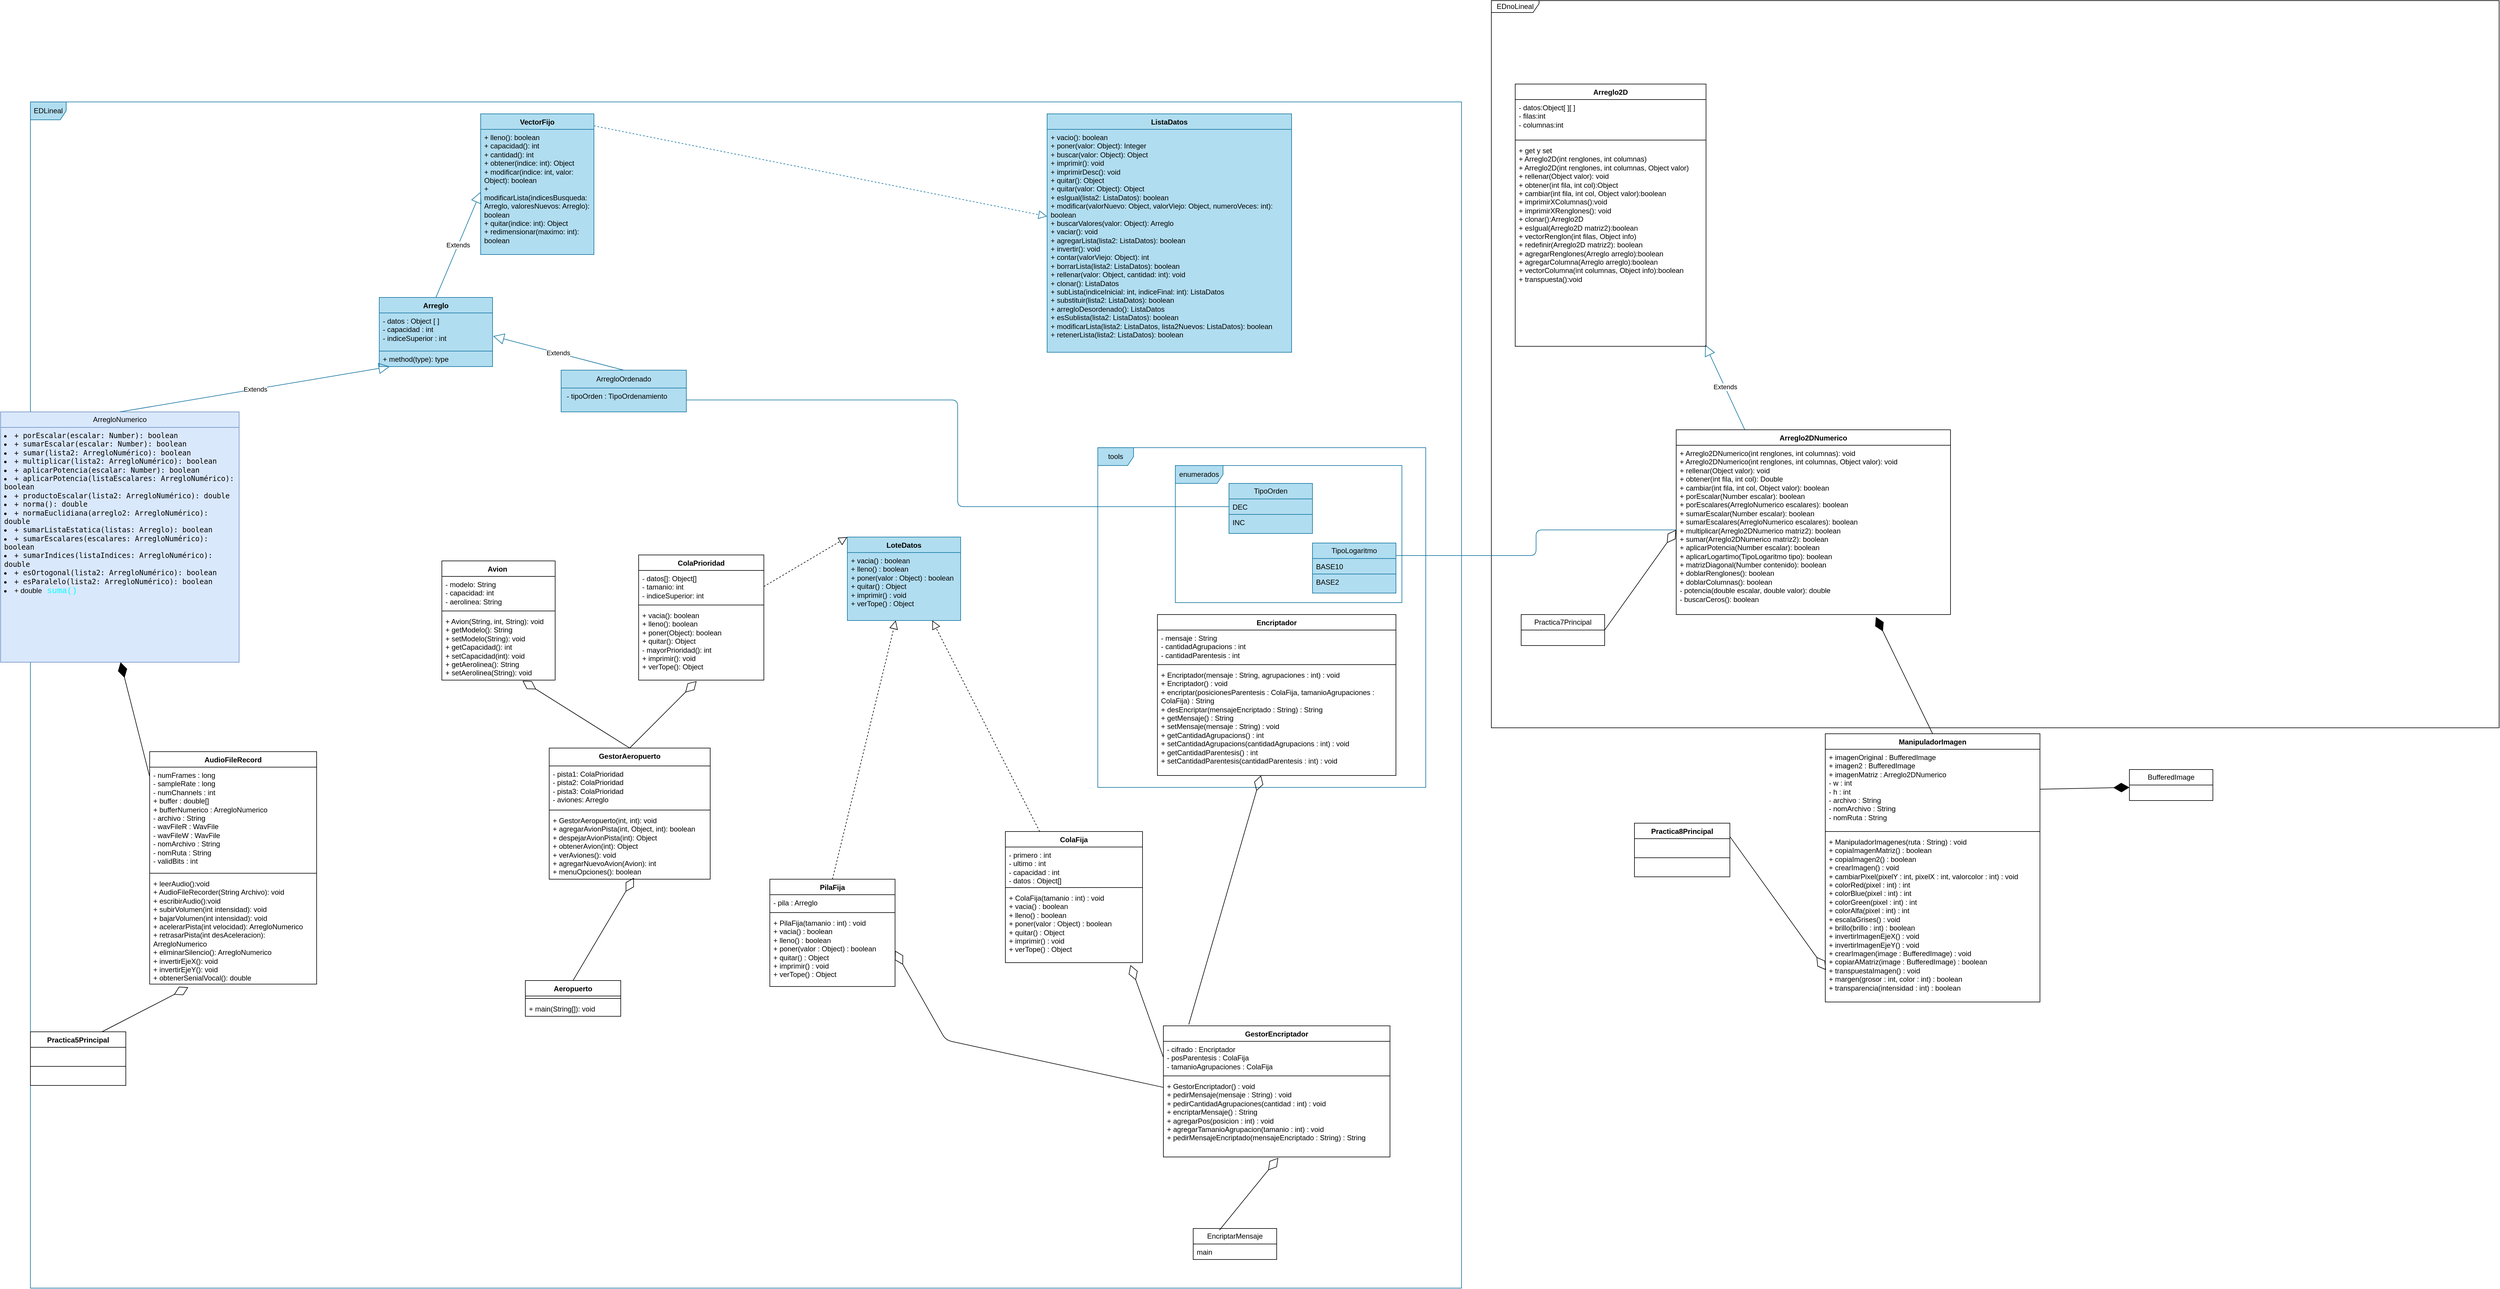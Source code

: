 <mxfile>
    <diagram id="Ew8yXwdpUrjKyERuwxty" name="Page-1">
        <mxGraphModel dx="3380" dy="2071" grid="1" gridSize="10" guides="1" tooltips="1" connect="1" arrows="1" fold="1" page="1" pageScale="1" pageWidth="850" pageHeight="1100" math="0" shadow="0">
            <root>
                <mxCell id="0"/>
                <mxCell id="1" parent="0"/>
                <mxCell id="2" value="ListaDatos" style="swimlane;fontStyle=1;align=center;verticalAlign=top;childLayout=stackLayout;horizontal=1;startSize=26;horizontalStack=0;resizeParent=1;resizeParentMax=0;resizeLast=0;collapsible=1;marginBottom=0;whiteSpace=wrap;html=1;fillColor=#b1ddf0;strokeColor=#10739e;" parent="1" vertex="1">
                    <mxGeometry x="865" y="60" width="410" height="400" as="geometry"/>
                </mxCell>
                <mxCell id="5" value="&lt;div&gt;&lt;font&gt;+ vacio(): boolean&lt;/font&gt;&lt;/div&gt;&lt;div&gt;&lt;font&gt;+ poner(valor: Object): Integer&lt;/font&gt;&lt;/div&gt;&lt;div&gt;&lt;font&gt;+ buscar(valor: Object): Object&lt;/font&gt;&lt;/div&gt;&lt;div&gt;&lt;font&gt;+ imprimir(): void&lt;/font&gt;&lt;/div&gt;&lt;div&gt;&lt;font&gt;+ imprimirDesc(): void&lt;/font&gt;&lt;/div&gt;&lt;div&gt;&lt;font&gt;+ quitar(): Object&lt;/font&gt;&lt;/div&gt;&lt;div&gt;&lt;font&gt;+ quitar(valor: Object): Object&lt;/font&gt;&lt;/div&gt;&lt;div&gt;&lt;font&gt;+ esIgual(lista2: ListaDatos): boolean&lt;/font&gt;&lt;/div&gt;&lt;div&gt;&lt;font&gt;+ modificar(valorNuevo: Object, valorViejo: Object, numeroVeces: int): boolean&lt;/font&gt;&lt;/div&gt;&lt;div&gt;&lt;font&gt;+ buscarValores(valor: Object): Arreglo&lt;/font&gt;&lt;/div&gt;&lt;div&gt;&lt;font&gt;+ vaciar(): void&lt;/font&gt;&lt;/div&gt;&lt;div&gt;&lt;font&gt;+ agregarLista(lista2: ListaDatos): boolean&lt;/font&gt;&lt;/div&gt;&lt;div&gt;&lt;font&gt;+ invertir(): void&lt;/font&gt;&lt;/div&gt;&lt;div&gt;&lt;font&gt;+ contar(valorViejo: Object): int&lt;/font&gt;&lt;/div&gt;&lt;div&gt;&lt;font&gt;+ borrarLista(lista2: ListaDatos): boolean&lt;/font&gt;&lt;/div&gt;&lt;div&gt;&lt;font&gt;+ rellenar(valor: Object, cantidad: int): void&lt;/font&gt;&lt;/div&gt;&lt;div&gt;&lt;font&gt;+ clonar(): ListaDatos&lt;/font&gt;&lt;/div&gt;&lt;div&gt;&lt;font&gt;+ subLista(indiceInicial: int, indiceFinal: int): ListaDatos&lt;/font&gt;&lt;/div&gt;&lt;div&gt;&lt;font&gt;+ substituir(lista2: ListaDatos): boolean&lt;/font&gt;&lt;/div&gt;&lt;div&gt;&lt;font&gt;+ arregloDesordenado(): ListaDatos&lt;/font&gt;&lt;/div&gt;&lt;div&gt;&lt;font&gt;+ esSublista(lista2: ListaDatos): boolean&lt;/font&gt;&lt;/div&gt;&lt;div&gt;&lt;font&gt;+ modificarLista(lista2: ListaDatos, lista2Nuevos: ListaDatos): boolean&lt;/font&gt;&lt;/div&gt;&lt;div&gt;&lt;font&gt;+ retenerLista(lista2: ListaDatos): boolean&lt;/font&gt;&lt;/div&gt;" style="text;strokeColor=#10739e;fillColor=#b1ddf0;align=left;verticalAlign=top;spacingLeft=4;spacingRight=4;overflow=hidden;rotatable=0;points=[[0,0.5],[1,0.5]];portConstraint=eastwest;whiteSpace=wrap;html=1;" parent="2" vertex="1">
                    <mxGeometry y="26" width="410" height="374" as="geometry"/>
                </mxCell>
                <mxCell id="11" value="VectorFijo" style="swimlane;fontStyle=1;align=center;verticalAlign=top;childLayout=stackLayout;horizontal=1;startSize=26;horizontalStack=0;resizeParent=1;resizeParentMax=0;resizeLast=0;collapsible=1;marginBottom=0;whiteSpace=wrap;html=1;fillColor=#b1ddf0;strokeColor=#10739e;" parent="1" vertex="1">
                    <mxGeometry x="-85" y="60" width="190" height="236" as="geometry"/>
                </mxCell>
                <mxCell id="14" value="&lt;div&gt;&lt;font&gt;+ lleno(): boolean&lt;/font&gt;&lt;/div&gt;&lt;div&gt;&lt;font&gt;+ capacidad(): int&lt;/font&gt;&lt;/div&gt;&lt;div&gt;&lt;font&gt;+ cantidad(): int&lt;/font&gt;&lt;/div&gt;&lt;div&gt;&lt;font&gt;+ obtener(indice: int): Object&lt;/font&gt;&lt;/div&gt;&lt;div&gt;&lt;font&gt;+ modificar(indice: int, valor: Object): boolean&lt;/font&gt;&lt;/div&gt;&lt;div&gt;&lt;font&gt;+ modificarLista(indicesBusqueda: Arreglo, valoresNuevos: Arreglo): boolean&lt;/font&gt;&lt;/div&gt;&lt;div&gt;&lt;font&gt;+ quitar(indice: int): Object&lt;/font&gt;&lt;/div&gt;&lt;div&gt;&lt;font&gt;+ redimensionar(maximo: int): boolean&lt;/font&gt;&lt;/div&gt;" style="text;strokeColor=#10739e;fillColor=#b1ddf0;align=left;verticalAlign=top;spacingLeft=4;spacingRight=4;overflow=hidden;rotatable=0;points=[[0,0.5],[1,0.5]];portConstraint=eastwest;whiteSpace=wrap;html=1;" parent="11" vertex="1">
                    <mxGeometry y="26" width="190" height="210" as="geometry"/>
                </mxCell>
                <mxCell id="15" value="" style="endArrow=block;dashed=1;endFill=0;endSize=12;html=1;exitX=1;exitY=0.085;exitDx=0;exitDy=0;exitPerimeter=0;fillColor=#b1ddf0;strokeColor=#10739e;" parent="1" source="11" target="5" edge="1">
                    <mxGeometry width="160" relative="1" as="geometry">
                        <mxPoint x="-265" y="500" as="sourcePoint"/>
                        <mxPoint x="532.13" y="298.058" as="targetPoint"/>
                    </mxGeometry>
                </mxCell>
                <mxCell id="16" value="Arreglo" style="swimlane;fontStyle=1;align=center;verticalAlign=top;childLayout=stackLayout;horizontal=1;startSize=26;horizontalStack=0;resizeParent=1;resizeParentMax=0;resizeLast=0;collapsible=1;marginBottom=0;whiteSpace=wrap;html=1;fillColor=#b1ddf0;strokeColor=#10739e;" parent="1" vertex="1">
                    <mxGeometry x="-255" y="368" width="190" height="116" as="geometry"/>
                </mxCell>
                <mxCell id="17" value="- datos : &lt;span class=&quot;hljs-keyword&quot;&gt;Object&amp;nbsp;&lt;/span&gt;[ ]&amp;nbsp;&lt;br&gt;- capacidad : &lt;span class=&quot;hljs-type&quot;&gt;int&lt;/span&gt;&amp;nbsp;&lt;br&gt;- indiceSuperior : &lt;span class=&quot;hljs-type&quot;&gt;int&lt;/span&gt;" style="text;strokeColor=#10739e;fillColor=#b1ddf0;align=left;verticalAlign=top;spacingLeft=4;spacingRight=4;overflow=hidden;rotatable=0;points=[[0,0.5],[1,0.5]];portConstraint=eastwest;whiteSpace=wrap;html=1;" parent="16" vertex="1">
                    <mxGeometry y="26" width="190" height="64" as="geometry"/>
                </mxCell>
                <mxCell id="19" value="+ method(type): type" style="text;strokeColor=#10739e;fillColor=#b1ddf0;align=left;verticalAlign=top;spacingLeft=4;spacingRight=4;overflow=hidden;rotatable=0;points=[[0,0.5],[1,0.5]];portConstraint=eastwest;whiteSpace=wrap;html=1;" parent="16" vertex="1">
                    <mxGeometry y="90" width="190" height="26" as="geometry"/>
                </mxCell>
                <mxCell id="20" value="Extends" style="endArrow=block;endSize=16;endFill=0;html=1;exitX=0.5;exitY=0;exitDx=0;exitDy=0;entryX=0;entryY=0.5;entryDx=0;entryDy=0;fillColor=#b1ddf0;strokeColor=#10739e;" parent="1" source="16" target="14" edge="1">
                    <mxGeometry width="160" relative="1" as="geometry">
                        <mxPoint x="-245" y="400" as="sourcePoint"/>
                        <mxPoint x="-85" y="400" as="targetPoint"/>
                    </mxGeometry>
                </mxCell>
                <mxCell id="21" value="ArregloOrdenado" style="swimlane;fontStyle=0;childLayout=stackLayout;horizontal=1;startSize=30;fillColor=#b1ddf0;horizontalStack=0;resizeParent=1;resizeParentMax=0;resizeLast=0;collapsible=1;marginBottom=0;whiteSpace=wrap;html=1;strokeColor=#10739e;" parent="1" vertex="1">
                    <mxGeometry x="50" y="490" width="210" height="70" as="geometry"/>
                </mxCell>
                <mxCell id="22" value="&amp;nbsp;- tipoOrden : TipoOrdenamiento" style="text;strokeColor=#10739e;fillColor=#b1ddf0;align=left;verticalAlign=top;spacingLeft=4;spacingRight=4;overflow=hidden;rotatable=0;points=[[0,0.5],[1,0.5]];portConstraint=eastwest;whiteSpace=wrap;html=1;" parent="21" vertex="1">
                    <mxGeometry y="30" width="210" height="40" as="geometry"/>
                </mxCell>
                <mxCell id="25" value="Extends" style="endArrow=block;endSize=16;endFill=0;html=1;entryX=1.005;entryY=0.609;entryDx=0;entryDy=0;entryPerimeter=0;exitX=0.5;exitY=0;exitDx=0;exitDy=0;fillColor=#b1ddf0;strokeColor=#10739e;" parent="1" source="21" target="17" edge="1">
                    <mxGeometry x="0.003" width="160" relative="1" as="geometry">
                        <mxPoint x="10" y="720" as="sourcePoint"/>
                        <mxPoint x="170" y="720" as="targetPoint"/>
                        <mxPoint as="offset"/>
                    </mxGeometry>
                </mxCell>
                <mxCell id="26" value="EDLineal" style="shape=umlFrame;whiteSpace=wrap;html=1;pointerEvents=0;fillColor=#b1ddf0;strokeColor=#10739e;" parent="1" vertex="1">
                    <mxGeometry x="-840" y="40" width="2400" height="1990" as="geometry"/>
                </mxCell>
                <mxCell id="28" value="TipoOrden" style="swimlane;fontStyle=0;childLayout=stackLayout;horizontal=1;startSize=26;fillColor=#b1ddf0;horizontalStack=0;resizeParent=1;resizeParentMax=0;resizeLast=0;collapsible=1;marginBottom=0;whiteSpace=wrap;html=1;strokeColor=#10739e;" parent="1" vertex="1">
                    <mxGeometry x="1170" y="680" width="140" height="84" as="geometry"/>
                </mxCell>
                <mxCell id="29" value="DEC" style="text;strokeColor=#10739e;fillColor=#b1ddf0;align=left;verticalAlign=top;spacingLeft=4;spacingRight=4;overflow=hidden;rotatable=0;points=[[0,0.5],[1,0.5]];portConstraint=eastwest;whiteSpace=wrap;html=1;" parent="28" vertex="1">
                    <mxGeometry y="26" width="140" height="26" as="geometry"/>
                </mxCell>
                <mxCell id="31" value="INC" style="text;strokeColor=#10739e;fillColor=#b1ddf0;align=left;verticalAlign=top;spacingLeft=4;spacingRight=4;overflow=hidden;rotatable=0;points=[[0,0.5],[1,0.5]];portConstraint=eastwest;whiteSpace=wrap;html=1;" parent="28" vertex="1">
                    <mxGeometry y="52" width="140" height="32" as="geometry"/>
                </mxCell>
                <mxCell id="32" value="enumerados" style="shape=umlFrame;whiteSpace=wrap;html=1;pointerEvents=0;width=80;height=30;fillColor=#b1ddf0;strokeColor=#10739e;" parent="1" vertex="1">
                    <mxGeometry x="1080" y="650" width="380" height="230" as="geometry"/>
                </mxCell>
                <mxCell id="33" value="tools" style="shape=umlFrame;whiteSpace=wrap;html=1;pointerEvents=0;fillColor=#b1ddf0;strokeColor=#10739e;" parent="1" vertex="1">
                    <mxGeometry x="950" y="620" width="550" height="570" as="geometry"/>
                </mxCell>
                <mxCell id="34" value="" style="endArrow=none;html=1;edgeStyle=orthogonalEdgeStyle;entryX=0;entryY=0.5;entryDx=0;entryDy=0;exitX=1;exitY=0.5;exitDx=0;exitDy=0;fillColor=#b1ddf0;strokeColor=#10739e;" parent="1" source="22" target="29" edge="1">
                    <mxGeometry relative="1" as="geometry">
                        <mxPoint x="950" y="910" as="sourcePoint"/>
                        <mxPoint x="1110" y="910" as="targetPoint"/>
                    </mxGeometry>
                </mxCell>
                <mxCell id="35" value="ArregloNumerico" style="swimlane;fontStyle=0;childLayout=stackLayout;horizontal=1;startSize=26;fillColor=#dae8fc;horizontalStack=0;resizeParent=1;resizeParentMax=0;resizeLast=0;collapsible=1;marginBottom=0;whiteSpace=wrap;html=1;strokeColor=#6c8ebf;" parent="1" vertex="1">
                    <mxGeometry x="-890" y="560" width="400" height="420" as="geometry"/>
                </mxCell>
                <mxCell id="36" value="&lt;li data-sourcepos=&quot;8:5-8:46&quot;&gt;&lt;code&gt;+ porEscalar(escalar: Number): boolean&lt;/code&gt;&lt;/li&gt;&lt;li data-sourcepos=&quot;9:5-9:48&quot;&gt;&lt;code&gt;+ sumarEscalar(escalar: Number): boolean&lt;/code&gt;&lt;/li&gt;&lt;li data-sourcepos=&quot;10:5-10:49&quot;&gt;&lt;code&gt;+ sumar(lista2: ArregloNumérico): boolean&lt;/code&gt;&lt;/li&gt;&lt;li data-sourcepos=&quot;11:5-11:55&quot;&gt;&lt;code&gt;+ multiplicar(lista2: ArregloNumérico): boolean&lt;/code&gt;&lt;/li&gt;&lt;li data-sourcepos=&quot;12:5-12:51&quot;&gt;&lt;code&gt;+ aplicarPotencia(escalar: Number): boolean&lt;/code&gt;&lt;/li&gt;&lt;li data-sourcepos=&quot;13:5-13:67&quot;&gt;&lt;code&gt;+ aplicarPotencia(listaEscalares: ArregloNumérico): boolean&lt;/code&gt;&lt;/li&gt;&lt;li data-sourcepos=&quot;14:5-14:58&quot;&gt;&lt;code&gt;+ productoEscalar(lista2: ArregloNumérico): double&lt;/code&gt;&lt;/li&gt;&lt;li data-sourcepos=&quot;15:5-15:25&quot;&gt;&lt;code&gt;+ norma(): double&lt;/code&gt;&lt;/li&gt;&lt;li data-sourcepos=&quot;16:5-16:60&quot;&gt;&lt;code&gt;+ normaEuclidiana(arreglo2: ArregloNumérico): double&lt;/code&gt;&lt;/li&gt;&lt;li data-sourcepos=&quot;17:5-17:54&quot;&gt;&lt;code&gt;+ sumarListaEstatica(listas: Arreglo): boolean&lt;/code&gt;&lt;/li&gt;&lt;li data-sourcepos=&quot;18:5-18:61&quot;&gt;&lt;code&gt;+ sumarEscalares(escalares: ArregloNumérico): boolean&lt;/code&gt;&lt;/li&gt;&lt;li data-sourcepos=&quot;19:5-19:61&quot;&gt;&lt;code&gt;+ sumarIndices(listaIndices: ArregloNumérico): double&lt;/code&gt;&lt;/li&gt;&lt;li data-sourcepos=&quot;20:5-20:55&quot;&gt;&lt;code&gt;+ esOrtogonal(lista2: ArregloNumérico): boolean&lt;/code&gt;&lt;/li&gt;&lt;li data-sourcepos=&quot;21:5-22:0&quot;&gt;&lt;code&gt;+ esParalelo(lista2: ArregloNumérico): boolean&lt;/code&gt;&lt;/li&gt;&lt;li data-sourcepos=&quot;21:5-22:0&quot;&gt;&lt;span style=&quot;background-color: rgba(255, 255, 255, 0.1);&quot;&gt;+&amp;nbsp;&lt;/span&gt;double&lt;font face=&quot;Consolas, Courier New, monospace&quot; color=&quot;#00ffff&quot;&gt;&lt;span style=&quot;font-size: 14px; white-space: pre;&quot;&gt;&amp;nbsp;suma()&lt;/span&gt;&lt;/font&gt;&lt;/li&gt;" style="text;strokeColor=#6c8ebf;fillColor=#dae8fc;align=left;verticalAlign=top;spacingLeft=4;spacingRight=4;overflow=hidden;rotatable=0;points=[[0,0.5],[1,0.5]];portConstraint=eastwest;whiteSpace=wrap;html=1;" parent="35" vertex="1">
                    <mxGeometry y="26" width="400" height="394" as="geometry"/>
                </mxCell>
                <mxCell id="39" value="Extends" style="endArrow=block;endSize=16;endFill=0;html=1;fillColor=#b1ddf0;strokeColor=#10739e;entryX=0.996;entryY=0.993;entryDx=0;entryDy=0;exitX=0.25;exitY=0;exitDx=0;exitDy=0;entryPerimeter=0;" parent="1" source="65" target="63" edge="1">
                    <mxGeometry x="0.003" width="160" relative="1" as="geometry">
                        <mxPoint x="1850.005" y="564" as="sourcePoint"/>
                        <mxPoint x="1908.24" y="370" as="targetPoint"/>
                        <mxPoint as="offset"/>
                        <Array as="points"/>
                    </mxGeometry>
                </mxCell>
                <mxCell id="44" value="AudioFileRecord" style="swimlane;fontStyle=1;align=center;verticalAlign=top;childLayout=stackLayout;horizontal=1;startSize=26;horizontalStack=0;resizeParent=1;resizeParentMax=0;resizeLast=0;collapsible=1;marginBottom=0;whiteSpace=wrap;html=1;" parent="1" vertex="1">
                    <mxGeometry x="-640" y="1130" width="280" height="390" as="geometry"/>
                </mxCell>
                <mxCell id="45" value="&lt;div&gt;- numFrames : long&lt;/div&gt;&lt;div&gt;- sampleRate : long&lt;/div&gt;&lt;div&gt;- numChannels : int&lt;/div&gt;&lt;div&gt;+ buffer : double[]&lt;/div&gt;&lt;div&gt;+ bufferNumerico : ArregloNumerico&lt;/div&gt;&lt;div&gt;- archivo : String&lt;/div&gt;&lt;div&gt;- wavFileR : WavFile&lt;/div&gt;&lt;div&gt;- wavFileW : WavFile&lt;/div&gt;&lt;div&gt;- nomArchivo : String&lt;/div&gt;&lt;div&gt;- nomRuta : String&lt;/div&gt;&lt;div&gt;- validBits : int&lt;/div&gt;&lt;div&gt;&lt;br style=&quot;color: rgb(63, 63, 63);&quot;&gt;&lt;/div&gt;" style="text;strokeColor=none;fillColor=none;align=left;verticalAlign=top;spacingLeft=4;spacingRight=4;overflow=hidden;rotatable=0;points=[[0,0.5],[1,0.5]];portConstraint=eastwest;whiteSpace=wrap;html=1;" parent="44" vertex="1">
                    <mxGeometry y="26" width="280" height="174" as="geometry"/>
                </mxCell>
                <mxCell id="46" value="" style="line;strokeWidth=1;fillColor=none;align=left;verticalAlign=middle;spacingTop=-1;spacingLeft=3;spacingRight=3;rotatable=0;labelPosition=right;points=[];portConstraint=eastwest;strokeColor=inherit;" parent="44" vertex="1">
                    <mxGeometry y="200" width="280" height="8" as="geometry"/>
                </mxCell>
                <mxCell id="47" value="&lt;div&gt;&lt;font&gt;+ leerAudio():void&lt;/font&gt;&lt;/div&gt;&lt;div&gt;&lt;font&gt;+ AudioFileRecorder(String Archivo): void&lt;/font&gt;&lt;/div&gt;&lt;div&gt;&lt;font&gt;+ escribirAudio():void&lt;/font&gt;&lt;/div&gt;&lt;div&gt;&lt;font&gt;+ subirVolumen(int intensidad): void&lt;/font&gt;&lt;/div&gt;&lt;div&gt;&lt;font&gt;+ bajarVolumen(int intensidad): void&lt;/font&gt;&lt;/div&gt;&lt;div&gt;&lt;font&gt;+ acelerarPista(int velocidad): ArregloNumerico&lt;/font&gt;&lt;/div&gt;&lt;div&gt;&lt;font&gt;+ retrasarPista(int desAceleracion): ArregloNumerico&lt;/font&gt;&lt;/div&gt;&lt;div&gt;&lt;font&gt;+ eliminarSilencio(): ArregloNumerico&lt;/font&gt;&lt;/div&gt;&lt;div&gt;&lt;font&gt;+ invertirEjeX(): void&lt;/font&gt;&lt;/div&gt;&lt;div&gt;&lt;font&gt;+ invertirEjeY(): void&lt;/font&gt;&lt;/div&gt;&lt;div&gt;&lt;font&gt;+ obtenerSenialVocal(): double&lt;/font&gt;&lt;/div&gt;" style="text;strokeColor=none;fillColor=none;align=left;verticalAlign=top;spacingLeft=4;spacingRight=4;overflow=hidden;rotatable=0;points=[[0,0.5],[1,0.5]];portConstraint=eastwest;whiteSpace=wrap;html=1;" parent="44" vertex="1">
                    <mxGeometry y="208" width="280" height="182" as="geometry"/>
                </mxCell>
                <mxCell id="48" value="" style="endArrow=diamondThin;endFill=1;endSize=24;html=1;entryX=0.503;entryY=1;entryDx=0;entryDy=0;entryPerimeter=0;exitX=0;exitY=0.092;exitDx=0;exitDy=0;exitPerimeter=0;" parent="1" source="45" target="36" edge="1">
                    <mxGeometry width="160" relative="1" as="geometry">
                        <mxPoint x="-470" y="960" as="sourcePoint"/>
                        <mxPoint x="-310" y="960" as="targetPoint"/>
                    </mxGeometry>
                </mxCell>
                <mxCell id="53" value="Practica5Principal" style="swimlane;fontStyle=1;align=center;verticalAlign=top;childLayout=stackLayout;horizontal=1;startSize=26;horizontalStack=0;resizeParent=1;resizeParentMax=0;resizeLast=0;collapsible=1;marginBottom=0;whiteSpace=wrap;html=1;" parent="1" vertex="1">
                    <mxGeometry x="-840" y="1600" width="160" height="90" as="geometry"/>
                </mxCell>
                <mxCell id="55" value="" style="line;strokeWidth=1;fillColor=none;align=left;verticalAlign=middle;spacingTop=-1;spacingLeft=3;spacingRight=3;rotatable=0;labelPosition=right;points=[];portConstraint=eastwest;strokeColor=inherit;" parent="53" vertex="1">
                    <mxGeometry y="26" width="160" height="64" as="geometry"/>
                </mxCell>
                <mxCell id="59" value="" style="endArrow=diamondThin;endFill=0;endSize=24;html=1;exitX=0.75;exitY=0;exitDx=0;exitDy=0;entryX=0.231;entryY=1.029;entryDx=0;entryDy=0;entryPerimeter=0;" parent="1" source="53" target="47" edge="1">
                    <mxGeometry width="160" relative="1" as="geometry">
                        <mxPoint x="-470" y="1380" as="sourcePoint"/>
                        <mxPoint x="-310" y="1380" as="targetPoint"/>
                        <Array as="points"/>
                    </mxGeometry>
                </mxCell>
                <mxCell id="60" value="Arreglo2D" style="swimlane;fontStyle=1;align=center;verticalAlign=top;childLayout=stackLayout;horizontal=1;startSize=26;horizontalStack=0;resizeParent=1;resizeParentMax=0;resizeLast=0;collapsible=1;marginBottom=0;whiteSpace=wrap;html=1;" parent="1" vertex="1">
                    <mxGeometry x="1650" y="10" width="320" height="440" as="geometry"/>
                </mxCell>
                <mxCell id="61" value="- datos:Object[ ][ ]&lt;div&gt;- filas:int&lt;/div&gt;&lt;div&gt;- columnas:int&lt;/div&gt;" style="text;strokeColor=none;fillColor=none;align=left;verticalAlign=top;spacingLeft=4;spacingRight=4;overflow=hidden;rotatable=0;points=[[0,0.5],[1,0.5]];portConstraint=eastwest;whiteSpace=wrap;html=1;" parent="60" vertex="1">
                    <mxGeometry y="26" width="320" height="64" as="geometry"/>
                </mxCell>
                <mxCell id="62" value="" style="line;strokeWidth=1;fillColor=none;align=left;verticalAlign=middle;spacingTop=-1;spacingLeft=3;spacingRight=3;rotatable=0;labelPosition=right;points=[];portConstraint=eastwest;strokeColor=inherit;" parent="60" vertex="1">
                    <mxGeometry y="90" width="320" height="8" as="geometry"/>
                </mxCell>
                <mxCell id="63" value="+ get y set&lt;br&gt;+ Arreglo2D(int renglones, int columnas)&lt;div&gt;+ Arreglo2D(&lt;span style=&quot;color: rgb(0, 0, 0); background-color: transparent;&quot;&gt;int renglones, int columnas, Object valor&lt;/span&gt;&lt;span style=&quot;background-color: transparent;&quot;&gt;)&lt;/span&gt;&lt;/div&gt;&lt;div&gt;&lt;span style=&quot;background-color: transparent;&quot;&gt;+ rellenar(Object valor): void&lt;/span&gt;&lt;/div&gt;&lt;div&gt;&lt;span style=&quot;background-color: transparent;&quot;&gt;+ obtener(int fila, int col):Object&lt;/span&gt;&lt;/div&gt;&lt;div&gt;&lt;span style=&quot;background-color: transparent;&quot;&gt;+ cambiar(int fila, int col, Object valor):boolean&lt;/span&gt;&lt;/div&gt;&lt;div&gt;&lt;span style=&quot;background-color: transparent;&quot;&gt;+ imprimirXColumnas():void&lt;/span&gt;&lt;/div&gt;&lt;div&gt;&lt;span style=&quot;background-color: transparent;&quot;&gt;+ imprimirXRenglones(): void&lt;/span&gt;&lt;/div&gt;&lt;div&gt;&lt;span style=&quot;background-color: transparent;&quot;&gt;+ clonar():Arreglo2D&lt;/span&gt;&lt;/div&gt;&lt;div&gt;&lt;span style=&quot;background-color: transparent;&quot;&gt;+ esIgual(Arreglo2D matriz2):boolean&lt;/span&gt;&lt;/div&gt;&lt;div&gt;&lt;span style=&quot;background-color: transparent;&quot;&gt;+ vectorRenglon(int filas, Object info)&lt;/span&gt;&lt;/div&gt;&lt;div&gt;&lt;span style=&quot;background-color: transparent;&quot;&gt;+ redefinir(Arreglo2D matriz2): boolean&lt;/span&gt;&lt;/div&gt;&lt;div&gt;&lt;span style=&quot;background-color: transparent;&quot;&gt;+ agregarRenglones(Arreglo arreglo):boolean&lt;/span&gt;&lt;/div&gt;&lt;div&gt;&lt;span style=&quot;background-color: transparent;&quot;&gt;+ agregarColumna(Arreglo arreglo):boolean&lt;/span&gt;&lt;/div&gt;&lt;div&gt;&lt;span style=&quot;background-color: transparent;&quot;&gt;+ vectorColumna(int columnas, Object info):boolean&lt;/span&gt;&lt;/div&gt;&lt;div&gt;&lt;span style=&quot;background-color: transparent;&quot;&gt;+ transpuesta():void&lt;/span&gt;&lt;/div&gt;" style="text;strokeColor=none;fillColor=none;align=left;verticalAlign=top;spacingLeft=4;spacingRight=4;overflow=hidden;rotatable=0;points=[[0,0.5],[1,0.5]];portConstraint=eastwest;whiteSpace=wrap;html=1;" parent="60" vertex="1">
                    <mxGeometry y="98" width="320" height="342" as="geometry"/>
                </mxCell>
                <mxCell id="64" value="EDnoLineal" style="shape=umlFrame;whiteSpace=wrap;html=1;pointerEvents=0;width=80;height=20;" parent="1" vertex="1">
                    <mxGeometry x="1610" y="-130" width="1690" height="1220" as="geometry"/>
                </mxCell>
                <mxCell id="65" value="Arreglo2DNumerico" style="swimlane;fontStyle=1;align=center;verticalAlign=top;childLayout=stackLayout;horizontal=1;startSize=26;horizontalStack=0;resizeParent=1;resizeParentMax=0;resizeLast=0;collapsible=1;marginBottom=0;whiteSpace=wrap;html=1;" parent="1" vertex="1">
                    <mxGeometry x="1920" y="590" width="460" height="310" as="geometry"/>
                </mxCell>
                <mxCell id="68" value="&lt;div&gt;&lt;font color=&quot;#000000&quot;&gt;+ Arreglo2DNumerico(int renglones, int columnas): void&lt;/font&gt;&lt;/div&gt;&lt;div&gt;&lt;font color=&quot;#000000&quot;&gt;+ Arreglo2DNumerico(int renglones, int columnas, Object valor): void&lt;/font&gt;&lt;/div&gt;&lt;div&gt;&lt;font color=&quot;#000000&quot;&gt;+ rellenar(Object valor): void&lt;/font&gt;&lt;/div&gt;&lt;div&gt;&lt;font color=&quot;#000000&quot;&gt;+ obtener(int fila, int col): Double&lt;/font&gt;&lt;/div&gt;&lt;div&gt;&lt;font color=&quot;#000000&quot;&gt;+ cambiar(int fila, int col, Object valor): boolean&lt;/font&gt;&lt;/div&gt;&lt;div&gt;&lt;font color=&quot;#000000&quot;&gt;+ porEscalar(Number escalar): boolean&lt;/font&gt;&lt;/div&gt;&lt;div&gt;&lt;font color=&quot;#000000&quot;&gt;+ porEscalares(ArregloNumerico escalares): boolean&lt;/font&gt;&lt;/div&gt;&lt;div&gt;&lt;font color=&quot;#000000&quot;&gt;+ sumarEscalar(Number escalar): boolean&lt;/font&gt;&lt;/div&gt;&lt;div&gt;&lt;font color=&quot;#000000&quot;&gt;+ sumarEscalares(ArregloNumerico escalares): boolean&lt;/font&gt;&lt;/div&gt;&lt;div&gt;&lt;font color=&quot;#000000&quot;&gt;+ multiplicar(Arreglo2DNumerico matriz2): boolean&lt;/font&gt;&lt;/div&gt;&lt;div&gt;&lt;font color=&quot;#000000&quot;&gt;+ sumar(Arreglo2DNumerico matriz2): boolean&lt;/font&gt;&lt;/div&gt;&lt;div&gt;&lt;font color=&quot;#000000&quot;&gt;+ aplicarPotencia(Number escalar): boolean&lt;/font&gt;&lt;/div&gt;&lt;div&gt;&lt;font color=&quot;#000000&quot;&gt;+ aplicarLogartimo(TipoLogaritmo tipo): boolean&lt;/font&gt;&lt;/div&gt;&lt;div&gt;&lt;font color=&quot;#000000&quot;&gt;+ matrizDiagonal(Number contenido): boolean&lt;/font&gt;&lt;/div&gt;&lt;div&gt;&lt;font color=&quot;#000000&quot;&gt;+ doblarRenglones(): boolean&lt;/font&gt;&lt;/div&gt;&lt;div&gt;&lt;font color=&quot;#000000&quot;&gt;+ doblarColumnas(): boolean&lt;/font&gt;&lt;/div&gt;&lt;div&gt;&lt;font&gt;&lt;div style=&quot;&quot;&gt;- potencia(double escalar, double valor): double&lt;/div&gt;&lt;div style=&quot;&quot;&gt;- buscarCeros(): boolean&lt;/div&gt;&lt;/font&gt;&lt;/div&gt;" style="text;strokeColor=none;fillColor=none;align=left;verticalAlign=top;spacingLeft=4;spacingRight=4;overflow=hidden;rotatable=0;points=[[0,0.5],[1,0.5]];portConstraint=eastwest;whiteSpace=wrap;html=1;" parent="65" vertex="1">
                    <mxGeometry y="26" width="460" height="284" as="geometry"/>
                </mxCell>
                <mxCell id="69" value="Extends" style="endArrow=block;endSize=16;endFill=0;html=1;fillColor=#b1ddf0;strokeColor=#10739e;exitX=0.5;exitY=0;exitDx=0;exitDy=0;" parent="1" source="35" target="19" edge="1">
                    <mxGeometry x="0.003" width="160" relative="1" as="geometry">
                        <mxPoint x="-88" y="650" as="sourcePoint"/>
                        <mxPoint x="-30" y="456" as="targetPoint"/>
                        <mxPoint as="offset"/>
                    </mxGeometry>
                </mxCell>
                <mxCell id="70" value="TipoLogaritmo" style="swimlane;fontStyle=0;childLayout=stackLayout;horizontal=1;startSize=26;fillColor=#b1ddf0;horizontalStack=0;resizeParent=1;resizeParentMax=0;resizeLast=0;collapsible=1;marginBottom=0;whiteSpace=wrap;html=1;strokeColor=#10739e;" parent="1" vertex="1">
                    <mxGeometry x="1310" y="780" width="140" height="84" as="geometry"/>
                </mxCell>
                <mxCell id="71" value="BASE10" style="text;strokeColor=#10739e;fillColor=#b1ddf0;align=left;verticalAlign=top;spacingLeft=4;spacingRight=4;overflow=hidden;rotatable=0;points=[[0,0.5],[1,0.5]];portConstraint=eastwest;whiteSpace=wrap;html=1;" parent="70" vertex="1">
                    <mxGeometry y="26" width="140" height="26" as="geometry"/>
                </mxCell>
                <mxCell id="72" value="BASE2" style="text;strokeColor=#10739e;fillColor=#b1ddf0;align=left;verticalAlign=top;spacingLeft=4;spacingRight=4;overflow=hidden;rotatable=0;points=[[0,0.5],[1,0.5]];portConstraint=eastwest;whiteSpace=wrap;html=1;" parent="70" vertex="1">
                    <mxGeometry y="52" width="140" height="32" as="geometry"/>
                </mxCell>
                <mxCell id="73" value="" style="endArrow=none;html=1;edgeStyle=orthogonalEdgeStyle;entryX=0;entryY=0.5;entryDx=0;entryDy=0;exitX=1;exitY=0.25;exitDx=0;exitDy=0;fillColor=#b1ddf0;strokeColor=#10739e;" parent="1" source="70" target="68" edge="1">
                    <mxGeometry relative="1" as="geometry">
                        <mxPoint x="1670" y="1180" as="sourcePoint"/>
                        <mxPoint x="2075" y="1499" as="targetPoint"/>
                    </mxGeometry>
                </mxCell>
                <mxCell id="74" value="Practica7Principal" style="swimlane;fontStyle=0;childLayout=stackLayout;horizontal=1;startSize=26;fillColor=none;horizontalStack=0;resizeParent=1;resizeParentMax=0;resizeLast=0;collapsible=1;marginBottom=0;whiteSpace=wrap;html=1;" parent="1" vertex="1">
                    <mxGeometry x="1660" y="900" width="140" height="52" as="geometry"/>
                </mxCell>
                <mxCell id="78" value="" style="endArrow=diamondThin;endFill=0;endSize=24;html=1;entryX=0;entryY=0.5;entryDx=0;entryDy=0;exitX=1;exitY=0.5;exitDx=0;exitDy=0;" parent="1" source="74" target="68" edge="1">
                    <mxGeometry width="160" relative="1" as="geometry">
                        <mxPoint x="1760" y="888" as="sourcePoint"/>
                        <mxPoint x="1710" y="1186" as="targetPoint"/>
                        <Array as="points"/>
                    </mxGeometry>
                </mxCell>
                <mxCell id="83" value="ManipuladorImagen" style="swimlane;fontStyle=1;align=center;verticalAlign=top;childLayout=stackLayout;horizontal=1;startSize=26;horizontalStack=0;resizeParent=1;resizeParentMax=0;resizeLast=0;collapsible=1;marginBottom=0;whiteSpace=wrap;html=1;" parent="1" vertex="1">
                    <mxGeometry x="2170" y="1100" width="360" height="450" as="geometry"/>
                </mxCell>
                <mxCell id="84" value="&lt;div&gt;&lt;font color=&quot;#000000&quot;&gt;+ imagenOriginal : BufferedImage&lt;/font&gt;&lt;/div&gt;&lt;div&gt;&lt;font color=&quot;#000000&quot;&gt;+ imagen2 : BufferedImage&lt;/font&gt;&lt;/div&gt;&lt;div&gt;&lt;font color=&quot;#000000&quot;&gt;+ imagenMatriz : Arreglo2DNumerico&lt;/font&gt;&lt;/div&gt;&lt;div&gt;&lt;font color=&quot;#000000&quot;&gt;- w : int&lt;/font&gt;&lt;/div&gt;&lt;div&gt;&lt;font color=&quot;#000000&quot;&gt;- h : int&lt;/font&gt;&lt;/div&gt;&lt;div&gt;&lt;font color=&quot;#000000&quot;&gt;- archivo : String&lt;/font&gt;&lt;/div&gt;&lt;div&gt;&lt;font color=&quot;#000000&quot;&gt;- nomArchivo : String&lt;/font&gt;&lt;/div&gt;&lt;div&gt;&lt;font color=&quot;#000000&quot;&gt;- nomRuta : String&lt;/font&gt;&lt;/div&gt;" style="text;strokeColor=none;fillColor=none;align=left;verticalAlign=top;spacingLeft=4;spacingRight=4;overflow=hidden;rotatable=0;points=[[0,0.5],[1,0.5]];portConstraint=eastwest;whiteSpace=wrap;html=1;" parent="83" vertex="1">
                    <mxGeometry y="26" width="360" height="134" as="geometry"/>
                </mxCell>
                <mxCell id="85" value="" style="line;strokeWidth=1;fillColor=none;align=left;verticalAlign=middle;spacingTop=-1;spacingLeft=3;spacingRight=3;rotatable=0;labelPosition=right;points=[];portConstraint=eastwest;strokeColor=inherit;" parent="83" vertex="1">
                    <mxGeometry y="160" width="360" height="8" as="geometry"/>
                </mxCell>
                <mxCell id="86" value="&lt;div&gt;&lt;font color=&quot;#000000&quot;&gt;+ ManipuladorImagenes(ruta : String) : void&lt;/font&gt;&lt;/div&gt;&lt;div&gt;&lt;font color=&quot;#000000&quot;&gt;+ copiaImagenMatriz() : boolean&lt;/font&gt;&lt;/div&gt;&lt;div&gt;&lt;font color=&quot;#000000&quot;&gt;+ copiaImagen2() : boolean&lt;/font&gt;&lt;/div&gt;&lt;div&gt;&lt;font color=&quot;#000000&quot;&gt;+ crearImagen() : void&lt;/font&gt;&lt;/div&gt;&lt;div&gt;&lt;font color=&quot;#000000&quot;&gt;+ cambiarPixel(pixelY : int, pixelX : int, valorcolor : int) : void&lt;/font&gt;&lt;/div&gt;&lt;div&gt;&lt;font color=&quot;#000000&quot;&gt;+ colorRed(pixel : int) : int&lt;/font&gt;&lt;/div&gt;&lt;div&gt;&lt;font color=&quot;#000000&quot;&gt;+ colorBlue(pixel : int) : int&lt;/font&gt;&lt;/div&gt;&lt;div&gt;&lt;font color=&quot;#000000&quot;&gt;+ colorGreen(pixel : int) : int&lt;/font&gt;&lt;/div&gt;&lt;div&gt;&lt;font color=&quot;#000000&quot;&gt;+ colorAlfa(pixel : int) : int&lt;/font&gt;&lt;/div&gt;&lt;div&gt;&lt;font color=&quot;#000000&quot;&gt;+ escalaGrises() : void&lt;/font&gt;&lt;/div&gt;&lt;div&gt;&lt;font color=&quot;#000000&quot;&gt;+ brillo(brillo : int) : boolean&lt;/font&gt;&lt;/div&gt;&lt;div&gt;&lt;font color=&quot;#000000&quot;&gt;+ invertirImagenEjeX() : void&lt;/font&gt;&lt;/div&gt;&lt;div&gt;&lt;font color=&quot;#000000&quot;&gt;+ invertirImagenEjeY() : void&lt;/font&gt;&lt;/div&gt;&lt;div&gt;&lt;font color=&quot;#000000&quot;&gt;+ crearImagen(image : BufferedImage) : void&lt;/font&gt;&lt;/div&gt;&lt;div&gt;&lt;font color=&quot;#000000&quot;&gt;+ copiarAMatriz(image : BufferedImage) : boolean&lt;/font&gt;&lt;/div&gt;&lt;div&gt;&lt;font color=&quot;#000000&quot;&gt;+ transpuestaImagen() : void&lt;/font&gt;&lt;/div&gt;&lt;div&gt;&lt;font color=&quot;#000000&quot;&gt;+ margen(grosor : int, color : int) : boolean&lt;/font&gt;&lt;/div&gt;&lt;div&gt;&lt;font color=&quot;#000000&quot;&gt;+ transparencia(intensidad : int) : boolean&lt;/font&gt;&lt;/div&gt;" style="text;strokeColor=none;fillColor=none;align=left;verticalAlign=top;spacingLeft=4;spacingRight=4;overflow=hidden;rotatable=0;points=[[0,0.5],[1,0.5]];portConstraint=eastwest;whiteSpace=wrap;html=1;" parent="83" vertex="1">
                    <mxGeometry y="168" width="360" height="282" as="geometry"/>
                </mxCell>
                <mxCell id="87" value="&lt;span style=&quot;color: rgb(0, 0, 0); text-align: left;&quot;&gt;BufferedImage&lt;/span&gt;" style="swimlane;fontStyle=0;childLayout=stackLayout;horizontal=1;startSize=26;fillColor=none;horizontalStack=0;resizeParent=1;resizeParentMax=0;resizeLast=0;collapsible=1;marginBottom=0;whiteSpace=wrap;html=1;" parent="1" vertex="1">
                    <mxGeometry x="2680" y="1160" width="140" height="52" as="geometry"/>
                </mxCell>
                <mxCell id="91" value="" style="endArrow=diamondThin;endFill=1;endSize=24;html=1;exitX=1;exitY=0.5;exitDx=0;exitDy=0;" parent="1" source="84" edge="1">
                    <mxGeometry width="160" relative="1" as="geometry">
                        <mxPoint x="2560" y="1190" as="sourcePoint"/>
                        <mxPoint x="2680" y="1190" as="targetPoint"/>
                    </mxGeometry>
                </mxCell>
                <mxCell id="92" value="" style="endArrow=diamondThin;endFill=1;endSize=24;html=1;exitX=0.5;exitY=0;exitDx=0;exitDy=0;entryX=0.728;entryY=1.014;entryDx=0;entryDy=0;entryPerimeter=0;" parent="1" source="83" target="68" edge="1">
                    <mxGeometry width="160" relative="1" as="geometry">
                        <mxPoint x="2160" y="940" as="sourcePoint"/>
                        <mxPoint x="2320" y="940" as="targetPoint"/>
                    </mxGeometry>
                </mxCell>
                <mxCell id="93" value="Practica8Principal" style="swimlane;fontStyle=1;align=center;verticalAlign=top;childLayout=stackLayout;horizontal=1;startSize=26;horizontalStack=0;resizeParent=1;resizeParentMax=0;resizeLast=0;collapsible=1;marginBottom=0;whiteSpace=wrap;html=1;" parent="1" vertex="1">
                    <mxGeometry x="1850" y="1250" width="160" height="90" as="geometry"/>
                </mxCell>
                <mxCell id="95" value="" style="line;strokeWidth=1;fillColor=none;align=left;verticalAlign=middle;spacingTop=-1;spacingLeft=3;spacingRight=3;rotatable=0;labelPosition=right;points=[];portConstraint=eastwest;strokeColor=inherit;" parent="93" vertex="1">
                    <mxGeometry y="26" width="160" height="64" as="geometry"/>
                </mxCell>
                <mxCell id="97" value="" style="endArrow=diamondThin;endFill=0;endSize=24;html=1;entryX=0.003;entryY=0.81;entryDx=0;entryDy=0;exitX=1;exitY=0.25;exitDx=0;exitDy=0;entryPerimeter=0;" parent="1" source="93" target="86" edge="1">
                    <mxGeometry width="160" relative="1" as="geometry">
                        <mxPoint x="2000" y="1680" as="sourcePoint"/>
                        <mxPoint x="2120" y="1512" as="targetPoint"/>
                        <Array as="points"/>
                    </mxGeometry>
                </mxCell>
                <mxCell id="105" value="Encriptador" style="swimlane;fontStyle=1;align=center;verticalAlign=top;childLayout=stackLayout;horizontal=1;startSize=26;horizontalStack=0;resizeParent=1;resizeParentMax=0;resizeLast=0;collapsible=1;marginBottom=0;whiteSpace=wrap;html=1;" parent="1" vertex="1">
                    <mxGeometry x="1050" y="900" width="400" height="270" as="geometry"/>
                </mxCell>
                <mxCell id="106" value="- mensaje : String&#xa;- cantidadAgrupacions : int&#xa;- cantidadParentesis : int" style="text;strokeColor=none;fillColor=none;align=left;verticalAlign=top;spacingLeft=4;spacingRight=4;overflow=hidden;rotatable=0;points=[[0,0.5],[1,0.5]];portConstraint=eastwest;whiteSpace=wrap;html=1;" parent="105" vertex="1">
                    <mxGeometry y="26" width="400" height="54" as="geometry"/>
                </mxCell>
                <mxCell id="107" value="" style="line;strokeWidth=1;fillColor=none;align=left;verticalAlign=middle;spacingTop=-1;spacingLeft=3;spacingRight=3;rotatable=0;labelPosition=right;points=[];portConstraint=eastwest;strokeColor=inherit;" parent="105" vertex="1">
                    <mxGeometry y="80" width="400" height="8" as="geometry"/>
                </mxCell>
                <mxCell id="108" value="&lt;div&gt;&lt;font color=&quot;#000000&quot;&gt;+ Encriptador(mensaje : String, agrupaciones : int) : void&lt;/font&gt;&lt;/div&gt;&lt;div&gt;&lt;font color=&quot;#000000&quot;&gt;+ Encriptador() : void&lt;/font&gt;&lt;/div&gt;&lt;div&gt;&lt;font color=&quot;#000000&quot;&gt;+ encriptar(posicionesParentesis : ColaFija, tamanioAgrupaciones : ColaFija) : String&lt;/font&gt;&lt;/div&gt;&lt;div&gt;&lt;font color=&quot;#000000&quot;&gt;+ desEncriptar(mensajeEncriptado : String) : String&lt;/font&gt;&lt;/div&gt;&lt;div&gt;&lt;font color=&quot;#000000&quot;&gt;+ getMensaje() : String&lt;/font&gt;&lt;/div&gt;&lt;div&gt;&lt;font color=&quot;#000000&quot;&gt;+ setMensaje(mensaje : String) : void&lt;/font&gt;&lt;/div&gt;&lt;div&gt;&lt;font color=&quot;#000000&quot;&gt;+ getCantidadAgrupacions() : int&lt;/font&gt;&lt;/div&gt;&lt;div&gt;&lt;font color=&quot;#000000&quot;&gt;+ setCantidadAgrupacions(cantidadAgrupacions : int) : void&lt;/font&gt;&lt;/div&gt;&lt;div&gt;&lt;font color=&quot;#000000&quot;&gt;+ getCantidadParentesis() : int&lt;/font&gt;&lt;/div&gt;&lt;div&gt;&lt;font color=&quot;#000000&quot;&gt;+ setCantidadParentesis(cantidadParentesis : int) : void&lt;/font&gt;&lt;/div&gt;" style="text;strokeColor=none;fillColor=none;align=left;verticalAlign=top;spacingLeft=4;spacingRight=4;overflow=hidden;rotatable=0;points=[[0,0.5],[1,0.5]];portConstraint=eastwest;whiteSpace=wrap;html=1;" parent="105" vertex="1">
                    <mxGeometry y="88" width="400" height="182" as="geometry"/>
                </mxCell>
                <mxCell id="109" value="LoteDatos" style="swimlane;fontStyle=1;align=center;verticalAlign=top;childLayout=stackLayout;horizontal=1;startSize=26;horizontalStack=0;resizeParent=1;resizeParentMax=0;resizeLast=0;collapsible=1;marginBottom=0;whiteSpace=wrap;html=1;fillColor=#b1ddf0;strokeColor=#10739e;" parent="1" vertex="1">
                    <mxGeometry x="530" y="770" width="190" height="140" as="geometry"/>
                </mxCell>
                <mxCell id="110" value="+ vacia() : boolean&#xa;+ lleno() : boolean&#xa;+ poner(valor : Object) : boolean&#xa;+ quitar() : Object&#xa;+ imprimir() : void&#xa;+ verTope() : Object" style="text;strokeColor=#10739e;fillColor=#b1ddf0;align=left;verticalAlign=top;spacingLeft=4;spacingRight=4;overflow=hidden;rotatable=0;points=[[0,0.5],[1,0.5]];portConstraint=eastwest;whiteSpace=wrap;html=1;" parent="109" vertex="1">
                    <mxGeometry y="26" width="190" height="114" as="geometry"/>
                </mxCell>
                <mxCell id="111" value="ColaFija" style="swimlane;fontStyle=1;align=center;verticalAlign=top;childLayout=stackLayout;horizontal=1;startSize=26;horizontalStack=0;resizeParent=1;resizeParentMax=0;resizeLast=0;collapsible=1;marginBottom=0;whiteSpace=wrap;html=1;" parent="1" vertex="1">
                    <mxGeometry x="795" y="1264" width="230" height="220" as="geometry"/>
                </mxCell>
                <mxCell id="112" value="&lt;div&gt;&lt;font color=&quot;#000000&quot;&gt;- primero : int&lt;/font&gt;&lt;/div&gt;&lt;div&gt;&lt;font color=&quot;#000000&quot;&gt;- ultimo : int&lt;/font&gt;&lt;/div&gt;&lt;div&gt;&lt;font color=&quot;#000000&quot;&gt;- capacidad : int&lt;/font&gt;&lt;/div&gt;&lt;div&gt;&lt;font color=&quot;#000000&quot;&gt;- datos : Object[]&lt;/font&gt;&lt;/div&gt;" style="text;strokeColor=none;fillColor=none;align=left;verticalAlign=top;spacingLeft=4;spacingRight=4;overflow=hidden;rotatable=0;points=[[0,0.5],[1,0.5]];portConstraint=eastwest;whiteSpace=wrap;html=1;" parent="111" vertex="1">
                    <mxGeometry y="26" width="230" height="64" as="geometry"/>
                </mxCell>
                <mxCell id="113" value="" style="line;strokeWidth=1;fillColor=none;align=left;verticalAlign=middle;spacingTop=-1;spacingLeft=3;spacingRight=3;rotatable=0;labelPosition=right;points=[];portConstraint=eastwest;strokeColor=inherit;" parent="111" vertex="1">
                    <mxGeometry y="90" width="230" height="8" as="geometry"/>
                </mxCell>
                <mxCell id="114" value="&lt;div&gt;&lt;font color=&quot;#000000&quot;&gt;+ ColaFija(tamanio : int) : void&lt;/font&gt;&lt;/div&gt;&lt;div&gt;&lt;font color=&quot;#000000&quot;&gt;+ vacia() : boolean&lt;/font&gt;&lt;/div&gt;&lt;div&gt;&lt;font color=&quot;#000000&quot;&gt;+ lleno() : boolean&lt;/font&gt;&lt;/div&gt;&lt;div&gt;&lt;font color=&quot;#000000&quot;&gt;+ poner(valor : Object) : boolean&lt;/font&gt;&lt;/div&gt;&lt;div&gt;&lt;font color=&quot;#000000&quot;&gt;+ quitar() : Object&lt;/font&gt;&lt;/div&gt;&lt;div&gt;&lt;font color=&quot;#000000&quot;&gt;+ imprimir() : void&lt;/font&gt;&lt;/div&gt;&lt;div&gt;&lt;font color=&quot;#000000&quot;&gt;+ verTope() : Object&lt;/font&gt;&lt;/div&gt;" style="text;strokeColor=none;fillColor=none;align=left;verticalAlign=top;spacingLeft=4;spacingRight=4;overflow=hidden;rotatable=0;points=[[0,0.5],[1,0.5]];portConstraint=eastwest;whiteSpace=wrap;html=1;" parent="111" vertex="1">
                    <mxGeometry y="98" width="230" height="122" as="geometry"/>
                </mxCell>
                <mxCell id="115" value="PilaFija" style="swimlane;fontStyle=1;align=center;verticalAlign=top;childLayout=stackLayout;horizontal=1;startSize=26;horizontalStack=0;resizeParent=1;resizeParentMax=0;resizeLast=0;collapsible=1;marginBottom=0;whiteSpace=wrap;html=1;" parent="1" vertex="1">
                    <mxGeometry x="400" y="1344" width="210" height="180" as="geometry"/>
                </mxCell>
                <mxCell id="116" value="- pila : Arreglo" style="text;strokeColor=none;fillColor=none;align=left;verticalAlign=top;spacingLeft=4;spacingRight=4;overflow=hidden;rotatable=0;points=[[0,0.5],[1,0.5]];portConstraint=eastwest;whiteSpace=wrap;html=1;" parent="115" vertex="1">
                    <mxGeometry y="26" width="210" height="26" as="geometry"/>
                </mxCell>
                <mxCell id="117" value="" style="line;strokeWidth=1;fillColor=none;align=left;verticalAlign=middle;spacingTop=-1;spacingLeft=3;spacingRight=3;rotatable=0;labelPosition=right;points=[];portConstraint=eastwest;strokeColor=inherit;" parent="115" vertex="1">
                    <mxGeometry y="52" width="210" height="8" as="geometry"/>
                </mxCell>
                <mxCell id="118" value="&lt;div&gt;&lt;font color=&quot;#000000&quot;&gt;+ PilaFija(tamanio : int) : void&lt;/font&gt;&lt;/div&gt;&lt;div&gt;&lt;font color=&quot;#000000&quot;&gt;+ vacia() : boolean&lt;/font&gt;&lt;/div&gt;&lt;div&gt;&lt;font color=&quot;#000000&quot;&gt;+ lleno() : boolean&lt;/font&gt;&lt;/div&gt;&lt;div&gt;&lt;font color=&quot;#000000&quot;&gt;+ poner(valor : Object) : boolean&lt;/font&gt;&lt;/div&gt;&lt;div&gt;&lt;font color=&quot;#000000&quot;&gt;+ quitar() : Object&lt;/font&gt;&lt;/div&gt;&lt;div&gt;&lt;font color=&quot;#000000&quot;&gt;+ imprimir() : void&lt;/font&gt;&lt;/div&gt;&lt;div&gt;&lt;font color=&quot;#000000&quot;&gt;+ verTope() : Object&lt;/font&gt;&lt;/div&gt;" style="text;strokeColor=none;fillColor=none;align=left;verticalAlign=top;spacingLeft=4;spacingRight=4;overflow=hidden;rotatable=0;points=[[0,0.5],[1,0.5]];portConstraint=eastwest;whiteSpace=wrap;html=1;" parent="115" vertex="1">
                    <mxGeometry y="60" width="210" height="120" as="geometry"/>
                </mxCell>
                <mxCell id="123" value="" style="endArrow=block;dashed=1;endFill=0;endSize=12;html=1;exitX=0.5;exitY=0;exitDx=0;exitDy=0;" parent="1" target="110" edge="1" source="115">
                    <mxGeometry width="160" relative="1" as="geometry">
                        <mxPoint x="545" y="1344" as="sourcePoint"/>
                        <mxPoint x="705" y="1344" as="targetPoint"/>
                    </mxGeometry>
                </mxCell>
                <mxCell id="126" value="" style="endArrow=block;dashed=1;endFill=0;endSize=12;html=1;entryX=0.75;entryY=1;entryDx=0;entryDy=0;exitX=0.25;exitY=0;exitDx=0;exitDy=0;" parent="1" source="111" target="109" edge="1">
                    <mxGeometry width="160" relative="1" as="geometry">
                        <mxPoint x="695" y="1324" as="sourcePoint"/>
                        <mxPoint x="855" y="1324" as="targetPoint"/>
                    </mxGeometry>
                </mxCell>
                <mxCell id="127" value="GestorEncriptador" style="swimlane;fontStyle=1;align=center;verticalAlign=top;childLayout=stackLayout;horizontal=1;startSize=26;horizontalStack=0;resizeParent=1;resizeParentMax=0;resizeLast=0;collapsible=1;marginBottom=0;whiteSpace=wrap;html=1;" parent="1" vertex="1">
                    <mxGeometry x="1060" y="1590" width="380" height="220" as="geometry"/>
                </mxCell>
                <mxCell id="128" value="&lt;div&gt;&lt;font color=&quot;#000000&quot;&gt;- cifrado : Encriptador&lt;/font&gt;&lt;/div&gt;&lt;div&gt;&lt;font color=&quot;#000000&quot;&gt;- posParentesis : ColaFija&lt;/font&gt;&lt;/div&gt;&lt;div&gt;&lt;font color=&quot;#000000&quot;&gt;- tamanioAgrupaciones : ColaFija&lt;/font&gt;&lt;/div&gt;" style="text;strokeColor=none;fillColor=none;align=left;verticalAlign=top;spacingLeft=4;spacingRight=4;overflow=hidden;rotatable=0;points=[[0,0.5],[1,0.5]];portConstraint=eastwest;whiteSpace=wrap;html=1;" parent="127" vertex="1">
                    <mxGeometry y="26" width="380" height="54" as="geometry"/>
                </mxCell>
                <mxCell id="129" value="" style="line;strokeWidth=1;fillColor=none;align=left;verticalAlign=middle;spacingTop=-1;spacingLeft=3;spacingRight=3;rotatable=0;labelPosition=right;points=[];portConstraint=eastwest;strokeColor=inherit;" parent="127" vertex="1">
                    <mxGeometry y="80" width="380" height="8" as="geometry"/>
                </mxCell>
                <mxCell id="130" value="&lt;div&gt;&lt;font color=&quot;#000000&quot;&gt;+ GestorEncriptador() : void&lt;/font&gt;&lt;/div&gt;&lt;div&gt;&lt;font color=&quot;#000000&quot;&gt;+ pedirMensaje(mensaje : String) : void&lt;/font&gt;&lt;/div&gt;&lt;div&gt;&lt;font color=&quot;#000000&quot;&gt;+ pedirCantidadAgrupaciones(cantidad : int) : void&lt;/font&gt;&lt;/div&gt;&lt;div&gt;&lt;font color=&quot;#000000&quot;&gt;+ encriptarMensaje() : String&lt;/font&gt;&lt;/div&gt;&lt;div&gt;&lt;font color=&quot;#000000&quot;&gt;+ agregarPos(posicion : int) : void&lt;/font&gt;&lt;/div&gt;&lt;div&gt;&lt;font color=&quot;#000000&quot;&gt;+ agregarTamanioAgrupacion(tamanio : int) : void&lt;/font&gt;&lt;/div&gt;&lt;div&gt;&lt;font color=&quot;#000000&quot;&gt;+ pedirMensajeEncriptado(mensajeEncriptado : String) : String&lt;/font&gt;&lt;/div&gt;" style="text;strokeColor=none;fillColor=none;align=left;verticalAlign=top;spacingLeft=4;spacingRight=4;overflow=hidden;rotatable=0;points=[[0,0.5],[1,0.5]];portConstraint=eastwest;whiteSpace=wrap;html=1;" parent="127" vertex="1">
                    <mxGeometry y="88" width="380" height="132" as="geometry"/>
                </mxCell>
                <mxCell id="131" value="" style="endArrow=diamondThin;endFill=0;endSize=24;html=1;exitX=0;exitY=0.5;exitDx=0;exitDy=0;entryX=0.912;entryY=1.033;entryDx=0;entryDy=0;entryPerimeter=0;" parent="1" source="128" target="114" edge="1">
                    <mxGeometry width="160" relative="1" as="geometry">
                        <mxPoint x="745" y="1739" as="sourcePoint"/>
                        <mxPoint x="920" y="1634" as="targetPoint"/>
                        <Array as="points"/>
                    </mxGeometry>
                </mxCell>
                <mxCell id="132" value="" style="endArrow=diamondThin;endFill=0;endSize=24;html=1;entryX=1;entryY=0.5;entryDx=0;entryDy=0;exitX=0.001;exitY=0.116;exitDx=0;exitDy=0;exitPerimeter=0;" parent="1" source="130" target="118" edge="1">
                    <mxGeometry width="160" relative="1" as="geometry">
                        <mxPoint x="1000" y="1710" as="sourcePoint"/>
                        <mxPoint x="830" y="1584" as="targetPoint"/>
                        <Array as="points">
                            <mxPoint x="695" y="1614"/>
                        </Array>
                    </mxGeometry>
                </mxCell>
                <mxCell id="133" value="" style="endArrow=diamondThin;endFill=0;endSize=24;html=1;exitX=0.112;exitY=-0.01;exitDx=0;exitDy=0;exitPerimeter=0;" parent="1" source="127" target="108" edge="1">
                    <mxGeometry width="160" relative="1" as="geometry">
                        <mxPoint x="1175" y="1614" as="sourcePoint"/>
                        <mxPoint x="1282.6" y="1105.456" as="targetPoint"/>
                        <Array as="points"/>
                    </mxGeometry>
                </mxCell>
                <mxCell id="134" value="EncriptarMensaje" style="swimlane;fontStyle=0;childLayout=stackLayout;horizontal=1;startSize=26;fillColor=none;horizontalStack=0;resizeParent=1;resizeParentMax=0;resizeLast=0;collapsible=1;marginBottom=0;whiteSpace=wrap;html=1;" parent="1" vertex="1">
                    <mxGeometry x="1110" y="1930" width="140" height="52" as="geometry"/>
                </mxCell>
                <mxCell id="135" value="main" style="text;strokeColor=none;fillColor=none;align=left;verticalAlign=top;spacingLeft=4;spacingRight=4;overflow=hidden;rotatable=0;points=[[0,0.5],[1,0.5]];portConstraint=eastwest;whiteSpace=wrap;html=1;" parent="134" vertex="1">
                    <mxGeometry y="26" width="140" height="26" as="geometry"/>
                </mxCell>
                <mxCell id="138" value="" style="endArrow=diamondThin;endFill=0;endSize=24;html=1;exitX=0.314;exitY=0.053;exitDx=0;exitDy=0;entryX=0.507;entryY=1.011;entryDx=0;entryDy=0;entryPerimeter=0;exitPerimeter=0;" parent="1" source="134" target="130" edge="1">
                    <mxGeometry width="160" relative="1" as="geometry">
                        <mxPoint x="820" y="2005" as="sourcePoint"/>
                        <mxPoint x="995" y="1900" as="targetPoint"/>
                        <Array as="points"/>
                    </mxGeometry>
                </mxCell>
                <mxCell id="139" value="ColaPrioridad" style="swimlane;fontStyle=1;align=center;verticalAlign=top;childLayout=stackLayout;horizontal=1;startSize=26;horizontalStack=0;resizeParent=1;resizeParentMax=0;resizeLast=0;collapsible=1;marginBottom=0;whiteSpace=wrap;html=1;" vertex="1" parent="1">
                    <mxGeometry x="180" y="800" width="210" height="210" as="geometry"/>
                </mxCell>
                <mxCell id="140" value="&lt;div&gt;&lt;font color=&quot;#000000&quot;&gt;- datos[]: Object[]&lt;/font&gt;&lt;/div&gt;&lt;div&gt;&lt;font color=&quot;#000000&quot;&gt;- tamanio: int&lt;/font&gt;&lt;/div&gt;&lt;div&gt;&lt;font color=&quot;#000000&quot;&gt;- indiceSuperior: int&lt;/font&gt;&lt;/div&gt;" style="text;strokeColor=none;fillColor=none;align=left;verticalAlign=top;spacingLeft=4;spacingRight=4;overflow=hidden;rotatable=0;points=[[0,0.5],[1,0.5]];portConstraint=eastwest;whiteSpace=wrap;html=1;" vertex="1" parent="139">
                    <mxGeometry y="26" width="210" height="54" as="geometry"/>
                </mxCell>
                <mxCell id="141" value="" style="line;strokeWidth=1;fillColor=none;align=left;verticalAlign=middle;spacingTop=-1;spacingLeft=3;spacingRight=3;rotatable=0;labelPosition=right;points=[];portConstraint=eastwest;strokeColor=inherit;" vertex="1" parent="139">
                    <mxGeometry y="80" width="210" height="8" as="geometry"/>
                </mxCell>
                <mxCell id="142" value="&lt;div&gt;&lt;font color=&quot;#000000&quot;&gt;+ vacia(): boolean&lt;/font&gt;&lt;/div&gt;&lt;div&gt;&lt;font color=&quot;#000000&quot;&gt;+ lleno(): boolean&lt;/font&gt;&lt;/div&gt;&lt;div&gt;&lt;font color=&quot;#000000&quot;&gt;+ poner(Object): boolean&lt;/font&gt;&lt;/div&gt;&lt;div&gt;&lt;font color=&quot;#000000&quot;&gt;+ quitar(): Object&lt;/font&gt;&lt;/div&gt;&lt;div&gt;&lt;font color=&quot;#000000&quot;&gt;- mayorPrioridad(): int&lt;/font&gt;&lt;/div&gt;&lt;div&gt;&lt;font color=&quot;#000000&quot;&gt;+ imprimir(): void&lt;/font&gt;&lt;/div&gt;&lt;div&gt;&lt;font color=&quot;#000000&quot;&gt;+ verTope(): Object&lt;/font&gt;&lt;/div&gt;" style="text;strokeColor=none;fillColor=none;align=left;verticalAlign=top;spacingLeft=4;spacingRight=4;overflow=hidden;rotatable=0;points=[[0,0.5],[1,0.5]];portConstraint=eastwest;whiteSpace=wrap;html=1;" vertex="1" parent="139">
                    <mxGeometry y="88" width="210" height="122" as="geometry"/>
                </mxCell>
                <mxCell id="143" value="" style="endArrow=block;dashed=1;endFill=0;endSize=12;html=1;exitX=1;exitY=0.5;exitDx=0;exitDy=0;entryX=0;entryY=0;entryDx=0;entryDy=0;" edge="1" parent="1" source="140" target="109">
                    <mxGeometry width="160" relative="1" as="geometry">
                        <mxPoint x="555" y="1354" as="sourcePoint"/>
                        <mxPoint x="620" y="1230" as="targetPoint"/>
                        <Array as="points"/>
                    </mxGeometry>
                </mxCell>
                <mxCell id="144" value="GestorAeropuerto" style="swimlane;fontStyle=1;align=center;verticalAlign=top;childLayout=stackLayout;horizontal=1;startSize=30;horizontalStack=0;resizeParent=1;resizeParentMax=0;resizeLast=0;collapsible=1;marginBottom=0;whiteSpace=wrap;html=1;" vertex="1" parent="1">
                    <mxGeometry x="30" y="1124" width="270" height="220" as="geometry"/>
                </mxCell>
                <mxCell id="145" value="&lt;div&gt;&lt;font color=&quot;#000000&quot;&gt;- pista1: ColaPrioridad&lt;/font&gt;&lt;/div&gt;&lt;div&gt;&lt;font color=&quot;#000000&quot;&gt;- pista2: ColaPrioridad&lt;/font&gt;&lt;/div&gt;&lt;div&gt;&lt;font color=&quot;#000000&quot;&gt;- pista3: ColaPrioridad&lt;/font&gt;&lt;/div&gt;&lt;div&gt;&lt;font color=&quot;#000000&quot;&gt;- aviones: Arreglo&lt;/font&gt;&lt;/div&gt;" style="text;strokeColor=none;fillColor=none;align=left;verticalAlign=top;spacingLeft=4;spacingRight=4;overflow=hidden;rotatable=0;points=[[0,0.5],[1,0.5]];portConstraint=eastwest;whiteSpace=wrap;html=1;" vertex="1" parent="144">
                    <mxGeometry y="30" width="270" height="70" as="geometry"/>
                </mxCell>
                <mxCell id="146" value="" style="line;strokeWidth=1;fillColor=none;align=left;verticalAlign=middle;spacingTop=-1;spacingLeft=3;spacingRight=3;rotatable=0;labelPosition=right;points=[];portConstraint=eastwest;strokeColor=inherit;" vertex="1" parent="144">
                    <mxGeometry y="100" width="270" height="8" as="geometry"/>
                </mxCell>
                <mxCell id="147" value="&lt;div&gt;&lt;font color=&quot;#000000&quot;&gt;+ GestorAeropuerto(int, int): void&lt;/font&gt;&lt;/div&gt;&lt;div&gt;&lt;font color=&quot;#000000&quot;&gt;+ agregarAvionPista(int, Object, int): boolean&lt;/font&gt;&lt;/div&gt;&lt;div&gt;&lt;font color=&quot;#000000&quot;&gt;+ despejarAvionPista(int): Object&lt;/font&gt;&lt;/div&gt;&lt;div&gt;&lt;font color=&quot;#000000&quot;&gt;+ obtenerAvion(int): Object&lt;/font&gt;&lt;/div&gt;&lt;div&gt;&lt;font color=&quot;#000000&quot;&gt;+ verAviones(): void&lt;/font&gt;&lt;/div&gt;&lt;div&gt;&lt;font color=&quot;#000000&quot;&gt;+ agregarNuevoAvion(Avion): int&lt;/font&gt;&lt;/div&gt;&lt;div&gt;&lt;font color=&quot;#000000&quot;&gt;+ menuOpciones(): boolean&lt;/font&gt;&lt;/div&gt;" style="text;strokeColor=none;fillColor=none;align=left;verticalAlign=top;spacingLeft=4;spacingRight=4;overflow=hidden;rotatable=0;points=[[0,0.5],[1,0.5]];portConstraint=eastwest;whiteSpace=wrap;html=1;" vertex="1" parent="144">
                    <mxGeometry y="108" width="270" height="112" as="geometry"/>
                </mxCell>
                <mxCell id="148" value="" style="endArrow=diamondThin;endFill=0;endSize=24;html=1;exitX=0.5;exitY=0;exitDx=0;exitDy=0;entryX=0.463;entryY=1.013;entryDx=0;entryDy=0;entryPerimeter=0;" edge="1" parent="1" source="144" target="142">
                    <mxGeometry width="160" relative="1" as="geometry">
                        <mxPoint x="150" y="975" as="sourcePoint"/>
                        <mxPoint x="295" y="900" as="targetPoint"/>
                        <Array as="points"/>
                    </mxGeometry>
                </mxCell>
                <mxCell id="149" value="Avion&amp;nbsp;" style="swimlane;fontStyle=1;align=center;verticalAlign=top;childLayout=stackLayout;horizontal=1;startSize=26;horizontalStack=0;resizeParent=1;resizeParentMax=0;resizeLast=0;collapsible=1;marginBottom=0;whiteSpace=wrap;html=1;" vertex="1" parent="1">
                    <mxGeometry x="-150" y="810" width="190" height="200" as="geometry"/>
                </mxCell>
                <mxCell id="150" value="&lt;div&gt;&lt;font color=&quot;#000000&quot;&gt;- modelo: String&lt;/font&gt;&lt;/div&gt;&lt;div&gt;&lt;font color=&quot;#000000&quot;&gt;- capacidad: int&lt;/font&gt;&lt;/div&gt;&lt;div&gt;&lt;font color=&quot;#000000&quot;&gt;- aerolinea: String&lt;/font&gt;&lt;/div&gt;" style="text;strokeColor=none;fillColor=none;align=left;verticalAlign=top;spacingLeft=4;spacingRight=4;overflow=hidden;rotatable=0;points=[[0,0.5],[1,0.5]];portConstraint=eastwest;whiteSpace=wrap;html=1;" vertex="1" parent="149">
                    <mxGeometry y="26" width="190" height="54" as="geometry"/>
                </mxCell>
                <mxCell id="151" value="" style="line;strokeWidth=1;fillColor=none;align=left;verticalAlign=middle;spacingTop=-1;spacingLeft=3;spacingRight=3;rotatable=0;labelPosition=right;points=[];portConstraint=eastwest;strokeColor=inherit;" vertex="1" parent="149">
                    <mxGeometry y="80" width="190" height="8" as="geometry"/>
                </mxCell>
                <mxCell id="152" value="&lt;div&gt;&lt;font color=&quot;#000000&quot;&gt;+ Avion(String, int, String): void&lt;/font&gt;&lt;/div&gt;&lt;div&gt;&lt;font color=&quot;#000000&quot;&gt;+ getModelo(): String&lt;/font&gt;&lt;/div&gt;&lt;div&gt;&lt;font color=&quot;#000000&quot;&gt;+ setModelo(String): void&lt;/font&gt;&lt;/div&gt;&lt;div&gt;&lt;font color=&quot;#000000&quot;&gt;+ getCapacidad(): int&lt;/font&gt;&lt;/div&gt;&lt;div&gt;&lt;font color=&quot;#000000&quot;&gt;+ setCapacidad(int): void&lt;/font&gt;&lt;/div&gt;&lt;div&gt;&lt;font color=&quot;#000000&quot;&gt;+ getAerolinea(): String&lt;/font&gt;&lt;/div&gt;&lt;div&gt;&lt;font color=&quot;#000000&quot;&gt;+ setAerolinea(String): void&lt;/font&gt;&lt;/div&gt;" style="text;strokeColor=none;fillColor=none;align=left;verticalAlign=top;spacingLeft=4;spacingRight=4;overflow=hidden;rotatable=0;points=[[0,0.5],[1,0.5]];portConstraint=eastwest;whiteSpace=wrap;html=1;" vertex="1" parent="149">
                    <mxGeometry y="88" width="190" height="112" as="geometry"/>
                </mxCell>
                <mxCell id="153" value="" style="endArrow=diamondThin;endFill=0;endSize=24;html=1;exitX=0.5;exitY=0;exitDx=0;exitDy=0;entryX=0.712;entryY=1.01;entryDx=0;entryDy=0;entryPerimeter=0;" edge="1" parent="1" source="144" target="152">
                    <mxGeometry width="160" relative="1" as="geometry">
                        <mxPoint x="-120" y="1138" as="sourcePoint"/>
                        <mxPoint x="-8" y="1026" as="targetPoint"/>
                        <Array as="points"/>
                    </mxGeometry>
                </mxCell>
                <mxCell id="154" value="Aeropuerto" style="swimlane;fontStyle=1;align=center;verticalAlign=top;childLayout=stackLayout;horizontal=1;startSize=26;horizontalStack=0;resizeParent=1;resizeParentMax=0;resizeLast=0;collapsible=1;marginBottom=0;whiteSpace=wrap;html=1;" vertex="1" parent="1">
                    <mxGeometry x="-10" y="1514" width="160" height="60" as="geometry"/>
                </mxCell>
                <mxCell id="156" value="" style="line;strokeWidth=1;fillColor=none;align=left;verticalAlign=middle;spacingTop=-1;spacingLeft=3;spacingRight=3;rotatable=0;labelPosition=right;points=[];portConstraint=eastwest;strokeColor=inherit;" vertex="1" parent="154">
                    <mxGeometry y="26" width="160" height="8" as="geometry"/>
                </mxCell>
                <mxCell id="157" value="+ main(String[]): void" style="text;strokeColor=none;fillColor=none;align=left;verticalAlign=top;spacingLeft=4;spacingRight=4;overflow=hidden;rotatable=0;points=[[0,0.5],[1,0.5]];portConstraint=eastwest;whiteSpace=wrap;html=1;" vertex="1" parent="154">
                    <mxGeometry y="34" width="160" height="26" as="geometry"/>
                </mxCell>
                <mxCell id="158" value="" style="endArrow=diamondThin;endFill=0;endSize=24;html=1;exitX=0.5;exitY=0;exitDx=0;exitDy=0;entryX=0.526;entryY=0.979;entryDx=0;entryDy=0;entryPerimeter=0;" edge="1" parent="1" source="154" target="147">
                    <mxGeometry width="160" relative="1" as="geometry">
                        <mxPoint x="330" y="1457" as="sourcePoint"/>
                        <mxPoint x="150" y="1344" as="targetPoint"/>
                        <Array as="points"/>
                    </mxGeometry>
                </mxCell>
            </root>
        </mxGraphModel>
    </diagram>
</mxfile>